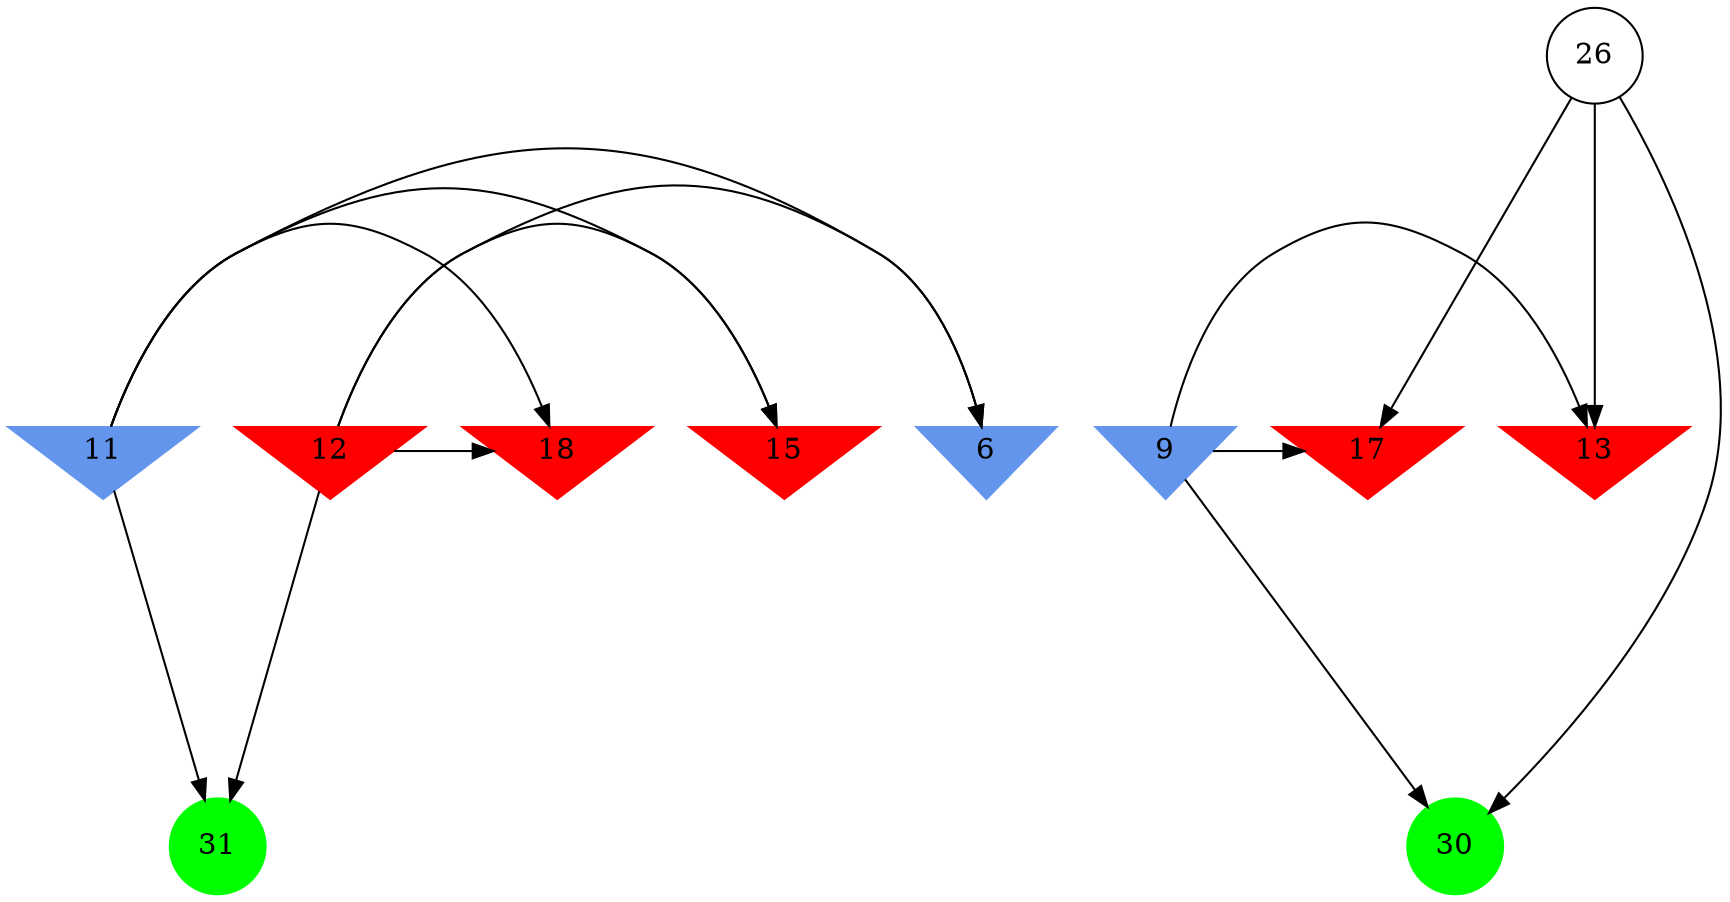digraph brain {
	ranksep=2.0;
	6 [shape=invtriangle,style=filled,color=cornflowerblue];
	9 [shape=invtriangle,style=filled,color=cornflowerblue];
	11 [shape=invtriangle,style=filled,color=cornflowerblue];
	12 [shape=invtriangle,style=filled,color=red];
	13 [shape=invtriangle,style=filled,color=red];
	15 [shape=invtriangle,style=filled,color=red];
	17 [shape=invtriangle,style=filled,color=red];
	18 [shape=invtriangle,style=filled,color=red];
	26 [shape=circle,color=black];
	30 [shape=circle,style=filled,color=green];
	31 [shape=circle,style=filled,color=green];
	12	->	15;
	12	->	31;
	12	->	6;
	12	->	18;
	11	->	15;
	11	->	31;
	11	->	6;
	11	->	18;
	9	->	13;
	9	->	30;
	9	->	17;
	26	->	13;
	26	->	30;
	26	->	17;
	{ rank=same; 6; 9; 11; 12; 13; 15; 17; 18; }
	{ rank=same; 26; }
	{ rank=same; 30; 31; }
}
